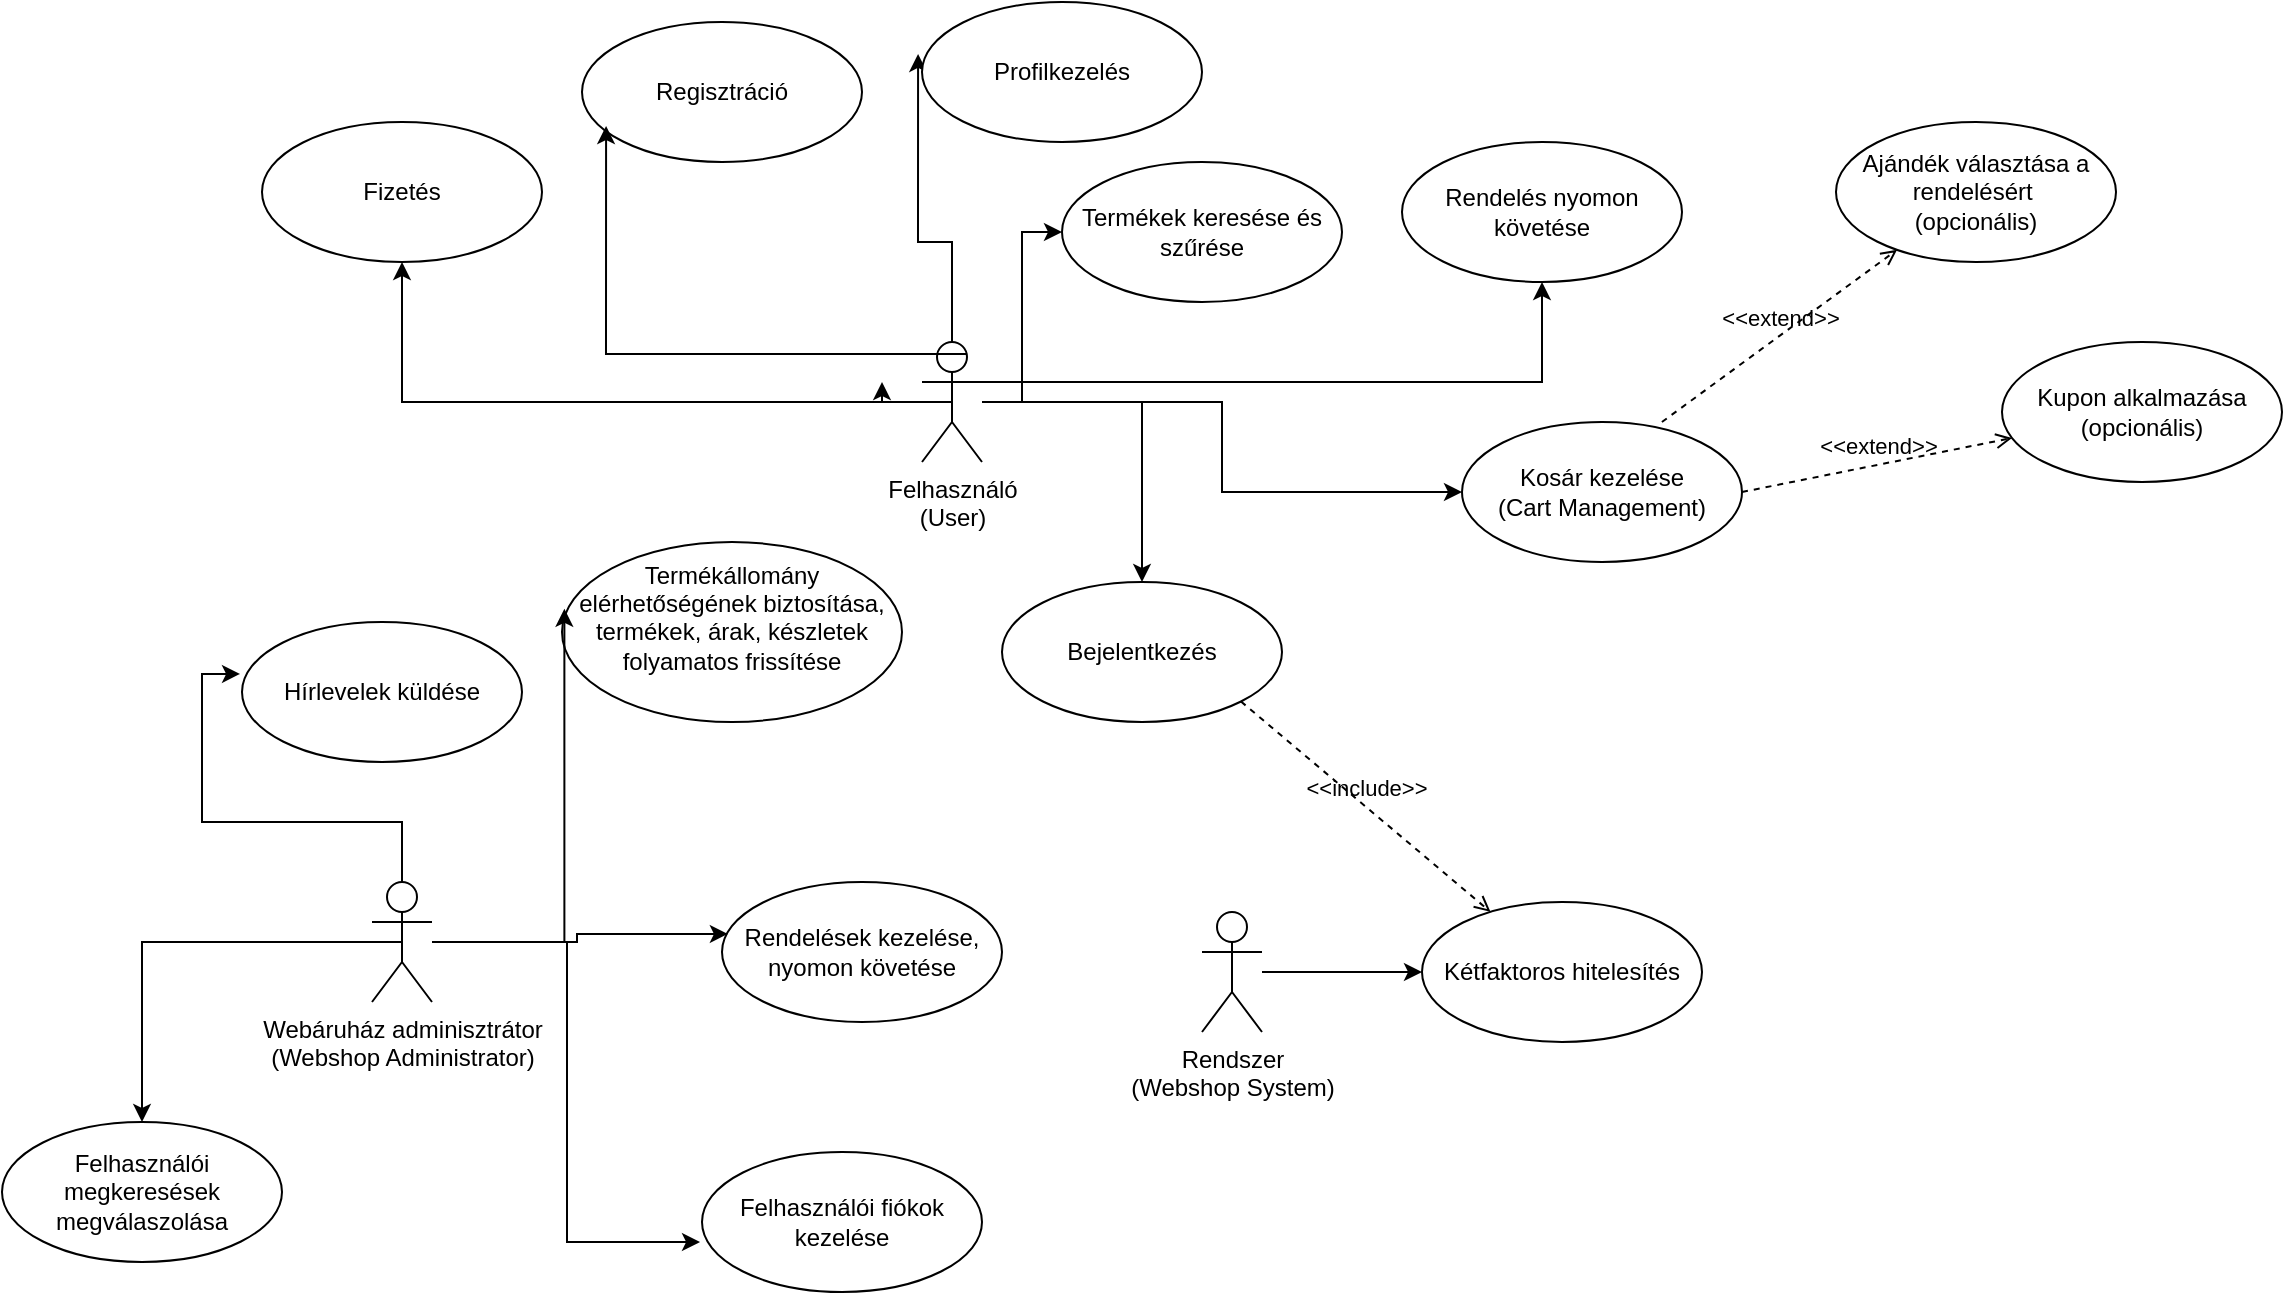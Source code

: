 <mxfile version="24.9.1">
  <diagram name="1 oldal" id="PlZLqPOgipxdHg0c1zmy">
    <mxGraphModel dx="2501" dy="780" grid="1" gridSize="10" guides="1" tooltips="1" connect="1" arrows="1" fold="1" page="1" pageScale="1" pageWidth="827" pageHeight="1169" math="0" shadow="0">
      <root>
        <mxCell id="0" />
        <mxCell id="1" parent="0" />
        <mxCell id="IspmSLApzF9-5Z9cCkxw-19" style="edgeStyle=orthogonalEdgeStyle;rounded=0;orthogonalLoop=1;jettySize=auto;html=1;" parent="1" source="IspmSLApzF9-5Z9cCkxw-4" target="IspmSLApzF9-5Z9cCkxw-11" edge="1">
          <mxGeometry relative="1" as="geometry" />
        </mxCell>
        <mxCell id="IspmSLApzF9-5Z9cCkxw-20" style="edgeStyle=orthogonalEdgeStyle;rounded=0;orthogonalLoop=1;jettySize=auto;html=1;exitX=1;exitY=0.333;exitDx=0;exitDy=0;exitPerimeter=0;" parent="1" source="IspmSLApzF9-5Z9cCkxw-4" target="IspmSLApzF9-5Z9cCkxw-14" edge="1">
          <mxGeometry relative="1" as="geometry" />
        </mxCell>
        <mxCell id="IspmSLApzF9-5Z9cCkxw-21" style="edgeStyle=orthogonalEdgeStyle;rounded=0;orthogonalLoop=1;jettySize=auto;html=1;entryX=0.5;entryY=1;entryDx=0;entryDy=0;" parent="1" source="IspmSLApzF9-5Z9cCkxw-4" target="IspmSLApzF9-5Z9cCkxw-12" edge="1">
          <mxGeometry relative="1" as="geometry" />
        </mxCell>
        <mxCell id="IspmSLApzF9-5Z9cCkxw-26" style="edgeStyle=orthogonalEdgeStyle;rounded=0;orthogonalLoop=1;jettySize=auto;html=1;exitX=0.5;exitY=0.5;exitDx=0;exitDy=0;exitPerimeter=0;" parent="1" source="IspmSLApzF9-5Z9cCkxw-4" edge="1">
          <mxGeometry relative="1" as="geometry">
            <mxPoint x="350" y="200" as="targetPoint" />
          </mxGeometry>
        </mxCell>
        <mxCell id="IspmSLApzF9-5Z9cCkxw-27" style="edgeStyle=orthogonalEdgeStyle;rounded=0;orthogonalLoop=1;jettySize=auto;html=1;entryX=-0.014;entryY=0.371;entryDx=0;entryDy=0;entryPerimeter=0;" parent="1" source="IspmSLApzF9-5Z9cCkxw-4" target="IspmSLApzF9-5Z9cCkxw-9" edge="1">
          <mxGeometry relative="1" as="geometry">
            <mxPoint x="400" y="20" as="targetPoint" />
          </mxGeometry>
        </mxCell>
        <mxCell id="IspmSLApzF9-5Z9cCkxw-29" style="edgeStyle=orthogonalEdgeStyle;rounded=0;orthogonalLoop=1;jettySize=auto;html=1;entryX=0;entryY=0.5;entryDx=0;entryDy=0;" parent="1" source="IspmSLApzF9-5Z9cCkxw-4" target="IspmSLApzF9-5Z9cCkxw-13" edge="1">
          <mxGeometry relative="1" as="geometry" />
        </mxCell>
        <mxCell id="IspmSLApzF9-5Z9cCkxw-31" style="edgeStyle=orthogonalEdgeStyle;rounded=0;orthogonalLoop=1;jettySize=auto;html=1;" parent="1" source="IspmSLApzF9-5Z9cCkxw-4" target="IspmSLApzF9-5Z9cCkxw-10" edge="1">
          <mxGeometry relative="1" as="geometry" />
        </mxCell>
        <mxCell id="IspmSLApzF9-5Z9cCkxw-4" value="Felhasználó&lt;div&gt;(User)&lt;/div&gt;" style="shape=umlActor;verticalLabelPosition=bottom;verticalAlign=top;html=1;" parent="1" vertex="1">
          <mxGeometry x="370" y="180" width="30" height="60" as="geometry" />
        </mxCell>
        <mxCell id="IspmSLApzF9-5Z9cCkxw-36" style="edgeStyle=orthogonalEdgeStyle;rounded=0;orthogonalLoop=1;jettySize=auto;html=1;exitX=0.5;exitY=0.5;exitDx=0;exitDy=0;exitPerimeter=0;" parent="1" source="IspmSLApzF9-5Z9cCkxw-7" target="IspmSLApzF9-5Z9cCkxw-37" edge="1">
          <mxGeometry relative="1" as="geometry">
            <mxPoint x="50" y="610" as="targetPoint" />
          </mxGeometry>
        </mxCell>
        <mxCell id="IspmSLApzF9-5Z9cCkxw-7" value="Webáruház adminisztrátor&lt;div&gt;(Webshop Administrator)&lt;br&gt;&lt;div&gt;&lt;br&gt;&lt;/div&gt;&lt;/div&gt;" style="shape=umlActor;verticalLabelPosition=bottom;verticalAlign=top;html=1;" parent="1" vertex="1">
          <mxGeometry x="95" y="450" width="30" height="60" as="geometry" />
        </mxCell>
        <mxCell id="IspmSLApzF9-5Z9cCkxw-8" value="Regisztráció" style="ellipse;whiteSpace=wrap;html=1;" parent="1" vertex="1">
          <mxGeometry x="200" y="20" width="140" height="70" as="geometry" />
        </mxCell>
        <mxCell id="IspmSLApzF9-5Z9cCkxw-9" value="Profilkezelés" style="ellipse;whiteSpace=wrap;html=1;" parent="1" vertex="1">
          <mxGeometry x="370" y="10" width="140" height="70" as="geometry" />
        </mxCell>
        <mxCell id="IspmSLApzF9-5Z9cCkxw-10" value="Bejelentkezés" style="ellipse;whiteSpace=wrap;html=1;" parent="1" vertex="1">
          <mxGeometry x="410" y="300" width="140" height="70" as="geometry" />
        </mxCell>
        <mxCell id="IspmSLApzF9-5Z9cCkxw-11" value="Kosár kezelése&lt;div&gt;(Cart Management)&lt;/div&gt;" style="ellipse;whiteSpace=wrap;html=1;" parent="1" vertex="1">
          <mxGeometry x="640" y="220" width="140" height="70" as="geometry" />
        </mxCell>
        <mxCell id="IspmSLApzF9-5Z9cCkxw-12" value="Fizetés" style="ellipse;whiteSpace=wrap;html=1;" parent="1" vertex="1">
          <mxGeometry x="40" y="70" width="140" height="70" as="geometry" />
        </mxCell>
        <mxCell id="IspmSLApzF9-5Z9cCkxw-13" value="Termékek keresése és szűrése" style="ellipse;whiteSpace=wrap;html=1;" parent="1" vertex="1">
          <mxGeometry x="440" y="90" width="140" height="70" as="geometry" />
        </mxCell>
        <mxCell id="IspmSLApzF9-5Z9cCkxw-14" value="Rendelés nyomon követése" style="ellipse;whiteSpace=wrap;html=1;" parent="1" vertex="1">
          <mxGeometry x="610" y="80" width="140" height="70" as="geometry" />
        </mxCell>
        <mxCell id="IspmSLApzF9-5Z9cCkxw-15" value="Rendelések kezelése, nyomon követése" style="ellipse;whiteSpace=wrap;html=1;" parent="1" vertex="1">
          <mxGeometry x="270" y="450" width="140" height="70" as="geometry" />
        </mxCell>
        <mxCell id="IspmSLApzF9-5Z9cCkxw-16" value="Hírlevelek küldése" style="ellipse;whiteSpace=wrap;html=1;" parent="1" vertex="1">
          <mxGeometry x="30" y="320" width="140" height="70" as="geometry" />
        </mxCell>
        <mxCell id="IspmSLApzF9-5Z9cCkxw-17" value="Kétfaktoros hitelesítés" style="ellipse;whiteSpace=wrap;html=1;" parent="1" vertex="1">
          <mxGeometry x="620" y="460" width="140" height="70" as="geometry" />
        </mxCell>
        <mxCell id="IspmSLApzF9-5Z9cCkxw-18" style="edgeStyle=orthogonalEdgeStyle;rounded=0;orthogonalLoop=1;jettySize=auto;html=1;exitX=0.75;exitY=0.1;exitDx=0;exitDy=0;exitPerimeter=0;entryX=0.086;entryY=0.743;entryDx=0;entryDy=0;entryPerimeter=0;" parent="1" source="IspmSLApzF9-5Z9cCkxw-4" target="IspmSLApzF9-5Z9cCkxw-8" edge="1">
          <mxGeometry relative="1" as="geometry" />
        </mxCell>
        <mxCell id="IspmSLApzF9-5Z9cCkxw-25" style="edgeStyle=orthogonalEdgeStyle;rounded=0;orthogonalLoop=1;jettySize=auto;html=1;entryX=0;entryY=0.5;entryDx=0;entryDy=0;" parent="1" source="IspmSLApzF9-5Z9cCkxw-22" target="IspmSLApzF9-5Z9cCkxw-17" edge="1">
          <mxGeometry relative="1" as="geometry" />
        </mxCell>
        <mxCell id="IspmSLApzF9-5Z9cCkxw-22" value="Rendszer&lt;div&gt;(Webshop System)&lt;/div&gt;" style="shape=umlActor;verticalLabelPosition=bottom;verticalAlign=top;html=1;" parent="1" vertex="1">
          <mxGeometry x="510" y="465" width="30" height="60" as="geometry" />
        </mxCell>
        <mxCell id="IspmSLApzF9-5Z9cCkxw-23" style="edgeStyle=orthogonalEdgeStyle;rounded=0;orthogonalLoop=1;jettySize=auto;html=1;entryX=0.021;entryY=0.371;entryDx=0;entryDy=0;entryPerimeter=0;" parent="1" source="IspmSLApzF9-5Z9cCkxw-7" target="IspmSLApzF9-5Z9cCkxw-15" edge="1">
          <mxGeometry relative="1" as="geometry" />
        </mxCell>
        <mxCell id="IspmSLApzF9-5Z9cCkxw-24" style="edgeStyle=orthogonalEdgeStyle;rounded=0;orthogonalLoop=1;jettySize=auto;html=1;entryX=-0.007;entryY=0.371;entryDx=0;entryDy=0;entryPerimeter=0;" parent="1" source="IspmSLApzF9-5Z9cCkxw-7" target="IspmSLApzF9-5Z9cCkxw-16" edge="1">
          <mxGeometry relative="1" as="geometry" />
        </mxCell>
        <mxCell id="IspmSLApzF9-5Z9cCkxw-32" value="Termékállomány elérhetőségének biztosítása, termékek, árak, készletek folyamatos frissítése&lt;div&gt;&lt;div&gt;&lt;br&gt;&lt;/div&gt;&lt;/div&gt;" style="ellipse;whiteSpace=wrap;html=1;" parent="1" vertex="1">
          <mxGeometry x="190" y="280" width="170" height="90" as="geometry" />
        </mxCell>
        <mxCell id="IspmSLApzF9-5Z9cCkxw-33" value="Felhasználói fiókok kezelése" style="ellipse;whiteSpace=wrap;html=1;" parent="1" vertex="1">
          <mxGeometry x="260" y="585" width="140" height="70" as="geometry" />
        </mxCell>
        <mxCell id="IspmSLApzF9-5Z9cCkxw-34" style="edgeStyle=orthogonalEdgeStyle;rounded=0;orthogonalLoop=1;jettySize=auto;html=1;entryX=-0.007;entryY=0.643;entryDx=0;entryDy=0;entryPerimeter=0;" parent="1" source="IspmSLApzF9-5Z9cCkxw-7" target="IspmSLApzF9-5Z9cCkxw-33" edge="1">
          <mxGeometry relative="1" as="geometry" />
        </mxCell>
        <mxCell id="IspmSLApzF9-5Z9cCkxw-35" style="edgeStyle=orthogonalEdgeStyle;rounded=0;orthogonalLoop=1;jettySize=auto;html=1;entryX=0.007;entryY=0.371;entryDx=0;entryDy=0;entryPerimeter=0;" parent="1" source="IspmSLApzF9-5Z9cCkxw-7" target="IspmSLApzF9-5Z9cCkxw-32" edge="1">
          <mxGeometry relative="1" as="geometry" />
        </mxCell>
        <mxCell id="IspmSLApzF9-5Z9cCkxw-37" value="Felhasználói megkeresések megválaszolása" style="ellipse;whiteSpace=wrap;html=1;" parent="1" vertex="1">
          <mxGeometry x="-90" y="570" width="140" height="70" as="geometry" />
        </mxCell>
        <mxCell id="IspmSLApzF9-5Z9cCkxw-43" value="&amp;lt;&amp;lt;include&amp;gt;&amp;gt;" style="html=1;verticalAlign=bottom;labelBackgroundColor=none;endArrow=open;endFill=0;dashed=1;rounded=0;exitX=1;exitY=1;exitDx=0;exitDy=0;" parent="1" source="IspmSLApzF9-5Z9cCkxw-10" target="IspmSLApzF9-5Z9cCkxw-17" edge="1">
          <mxGeometry width="160" relative="1" as="geometry">
            <mxPoint x="620" y="430" as="sourcePoint" />
            <mxPoint x="780" y="430" as="targetPoint" />
          </mxGeometry>
        </mxCell>
        <mxCell id="IspmSLApzF9-5Z9cCkxw-44" value="Kupon alkalmazása (opcionális)" style="ellipse;whiteSpace=wrap;html=1;" parent="1" vertex="1">
          <mxGeometry x="910" y="180" width="140" height="70" as="geometry" />
        </mxCell>
        <mxCell id="IspmSLApzF9-5Z9cCkxw-47" value="&amp;lt;&amp;lt;extend&amp;gt;&amp;gt;" style="html=1;verticalAlign=bottom;labelBackgroundColor=none;endArrow=open;endFill=0;dashed=1;rounded=0;exitX=1;exitY=0.5;exitDx=0;exitDy=0;" parent="1" source="IspmSLApzF9-5Z9cCkxw-11" target="IspmSLApzF9-5Z9cCkxw-44" edge="1">
          <mxGeometry width="160" relative="1" as="geometry">
            <mxPoint x="820" y="270" as="sourcePoint" />
            <mxPoint x="980" y="270" as="targetPoint" />
          </mxGeometry>
        </mxCell>
        <mxCell id="IspmSLApzF9-5Z9cCkxw-48" value="Ajándék választása a rendelésért&amp;nbsp;&lt;div&gt;(opcionális)&lt;/div&gt;" style="ellipse;whiteSpace=wrap;html=1;" parent="1" vertex="1">
          <mxGeometry x="827" y="70" width="140" height="70" as="geometry" />
        </mxCell>
        <mxCell id="IspmSLApzF9-5Z9cCkxw-50" value="&amp;lt;&amp;lt;extend&amp;gt;&amp;gt;" style="html=1;verticalAlign=bottom;labelBackgroundColor=none;endArrow=open;endFill=0;dashed=1;rounded=0;exitX=0.714;exitY=0;exitDx=0;exitDy=0;exitPerimeter=0;" parent="1" source="IspmSLApzF9-5Z9cCkxw-11" target="IspmSLApzF9-5Z9cCkxw-48" edge="1">
          <mxGeometry width="160" relative="1" as="geometry">
            <mxPoint x="780" y="180" as="sourcePoint" />
            <mxPoint x="940" y="180" as="targetPoint" />
          </mxGeometry>
        </mxCell>
      </root>
    </mxGraphModel>
  </diagram>
</mxfile>
